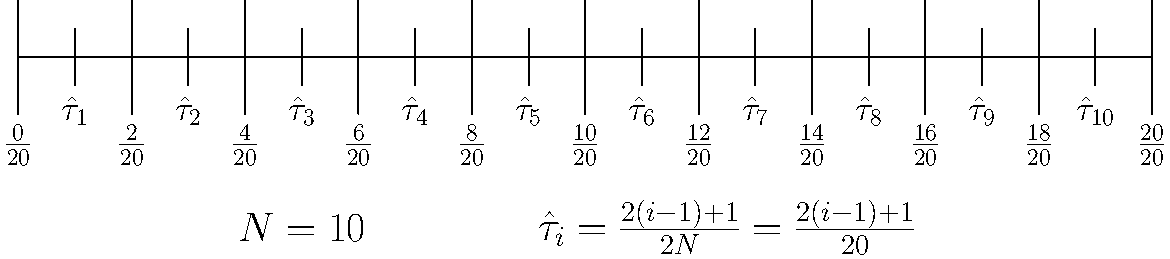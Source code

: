 
unitsize(1cm);
int N = 10;
real length = 20;

real[] pos;

draw((0,0)--(length,0));

for (int i = 0; i <= 2*N; ++i)
    pos[i] = i*length / (2*N);
    
for (int i = 0; i <= 2*N; i+=2) {
    draw((pos[i],-1)--(pos[i],1));
    string text = "$\frac{" + (string)i + "}{" + string(2*N) + "}$";
    label(text, (pos[i],-1), S, fontsize(18pt));
}

for (int i = 1; i <= N; ++i) {
    real p = pos[2*(i-1) + 1];
    draw((p,-0.5)--(p,0.5));
    string text = "$\hat\tau_{" + (string)i + "}$";
    label(text, (p,-0.5), S, fontsize(18pt));
}

pen fs = fontsize(20pt);
label("$N=" + (string)N + "$", (length*2/8, -3), fs);
label("$\hat\tau_i = \frac{2(i-1)+1}{2N} = \frac{2(i-1)+1}{20}$", (length*5/8, -3), fs);